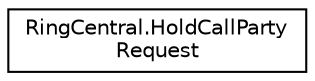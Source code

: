 digraph "Graphical Class Hierarchy"
{
 // LATEX_PDF_SIZE
  edge [fontname="Helvetica",fontsize="10",labelfontname="Helvetica",labelfontsize="10"];
  node [fontname="Helvetica",fontsize="10",shape=record];
  rankdir="LR";
  Node0 [label="RingCentral.HoldCallParty\lRequest",height=0.2,width=0.4,color="black", fillcolor="white", style="filled",URL="$classRingCentral_1_1HoldCallPartyRequest.html",tooltip=" "];
}
